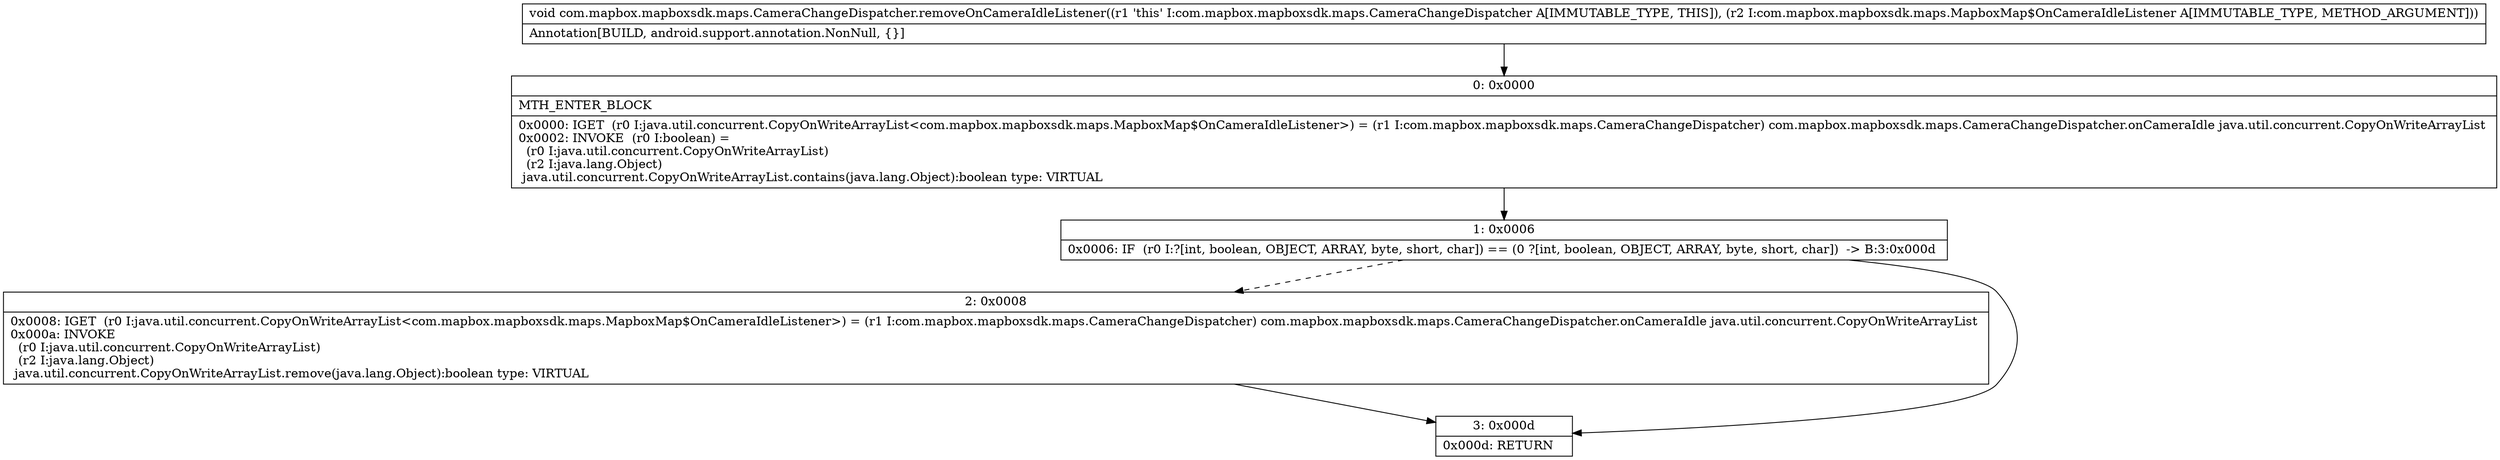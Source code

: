 digraph "CFG forcom.mapbox.mapboxsdk.maps.CameraChangeDispatcher.removeOnCameraIdleListener(Lcom\/mapbox\/mapboxsdk\/maps\/MapboxMap$OnCameraIdleListener;)V" {
Node_0 [shape=record,label="{0\:\ 0x0000|MTH_ENTER_BLOCK\l|0x0000: IGET  (r0 I:java.util.concurrent.CopyOnWriteArrayList\<com.mapbox.mapboxsdk.maps.MapboxMap$OnCameraIdleListener\>) = (r1 I:com.mapbox.mapboxsdk.maps.CameraChangeDispatcher) com.mapbox.mapboxsdk.maps.CameraChangeDispatcher.onCameraIdle java.util.concurrent.CopyOnWriteArrayList \l0x0002: INVOKE  (r0 I:boolean) = \l  (r0 I:java.util.concurrent.CopyOnWriteArrayList)\l  (r2 I:java.lang.Object)\l java.util.concurrent.CopyOnWriteArrayList.contains(java.lang.Object):boolean type: VIRTUAL \l}"];
Node_1 [shape=record,label="{1\:\ 0x0006|0x0006: IF  (r0 I:?[int, boolean, OBJECT, ARRAY, byte, short, char]) == (0 ?[int, boolean, OBJECT, ARRAY, byte, short, char])  \-\> B:3:0x000d \l}"];
Node_2 [shape=record,label="{2\:\ 0x0008|0x0008: IGET  (r0 I:java.util.concurrent.CopyOnWriteArrayList\<com.mapbox.mapboxsdk.maps.MapboxMap$OnCameraIdleListener\>) = (r1 I:com.mapbox.mapboxsdk.maps.CameraChangeDispatcher) com.mapbox.mapboxsdk.maps.CameraChangeDispatcher.onCameraIdle java.util.concurrent.CopyOnWriteArrayList \l0x000a: INVOKE  \l  (r0 I:java.util.concurrent.CopyOnWriteArrayList)\l  (r2 I:java.lang.Object)\l java.util.concurrent.CopyOnWriteArrayList.remove(java.lang.Object):boolean type: VIRTUAL \l}"];
Node_3 [shape=record,label="{3\:\ 0x000d|0x000d: RETURN   \l}"];
MethodNode[shape=record,label="{void com.mapbox.mapboxsdk.maps.CameraChangeDispatcher.removeOnCameraIdleListener((r1 'this' I:com.mapbox.mapboxsdk.maps.CameraChangeDispatcher A[IMMUTABLE_TYPE, THIS]), (r2 I:com.mapbox.mapboxsdk.maps.MapboxMap$OnCameraIdleListener A[IMMUTABLE_TYPE, METHOD_ARGUMENT]))  | Annotation[BUILD, android.support.annotation.NonNull, \{\}]\l}"];
MethodNode -> Node_0;
Node_0 -> Node_1;
Node_1 -> Node_2[style=dashed];
Node_1 -> Node_3;
Node_2 -> Node_3;
}

